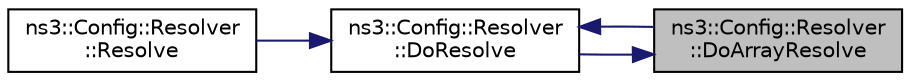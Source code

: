 digraph "ns3::Config::Resolver::DoArrayResolve"
{
 // LATEX_PDF_SIZE
  edge [fontname="Helvetica",fontsize="10",labelfontname="Helvetica",labelfontsize="10"];
  node [fontname="Helvetica",fontsize="10",shape=record];
  rankdir="RL";
  Node1 [label="ns3::Config::Resolver\l::DoArrayResolve",height=0.2,width=0.4,color="black", fillcolor="grey75", style="filled", fontcolor="black",tooltip="Parse an index on the Config path."];
  Node1 -> Node2 [dir="back",color="midnightblue",fontsize="10",style="solid",fontname="Helvetica"];
  Node2 [label="ns3::Config::Resolver\l::DoResolve",height=0.2,width=0.4,color="black", fillcolor="white", style="filled",URL="$classns3_1_1_config_1_1_resolver.html#a9a11800bcd8194622703c5cd154ba792",tooltip="Parse the next element in the Config path."];
  Node2 -> Node1 [dir="back",color="midnightblue",fontsize="10",style="solid",fontname="Helvetica"];
  Node2 -> Node3 [dir="back",color="midnightblue",fontsize="10",style="solid",fontname="Helvetica"];
  Node3 [label="ns3::Config::Resolver\l::Resolve",height=0.2,width=0.4,color="black", fillcolor="white", style="filled",URL="$classns3_1_1_config_1_1_resolver.html#a502c28aff17251890b7d2e0ade73847b",tooltip="Parse the stored Config path into an object reference, beginning at the indicated root object."];
}
